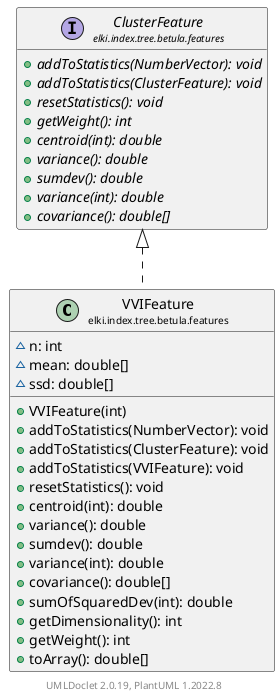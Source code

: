 @startuml
    remove .*\.(Instance|Par|Parameterizer|Factory)$
    set namespaceSeparator none
    hide empty fields
    hide empty methods

    class "<size:14>VVIFeature\n<size:10>elki.index.tree.betula.features" as elki.index.tree.betula.features.VVIFeature [[VVIFeature.html]] {
        ~n: int
        ~mean: double[]
        ~ssd: double[]
        +VVIFeature(int)
        +addToStatistics(NumberVector): void
        +addToStatistics(ClusterFeature): void
        +addToStatistics(VVIFeature): void
        +resetStatistics(): void
        +centroid(int): double
        +variance(): double
        +sumdev(): double
        +variance(int): double
        +covariance(): double[]
        +sumOfSquaredDev(int): double
        +getDimensionality(): int
        +getWeight(): int
        +toArray(): double[]
    }

    interface "<size:14>ClusterFeature\n<size:10>elki.index.tree.betula.features" as elki.index.tree.betula.features.ClusterFeature [[ClusterFeature.html]] {
        {abstract} +addToStatistics(NumberVector): void
        {abstract} +addToStatistics(ClusterFeature): void
        {abstract} +resetStatistics(): void
        {abstract} +getWeight(): int
        {abstract} +centroid(int): double
        {abstract} +variance(): double
        {abstract} +sumdev(): double
        {abstract} +variance(int): double
        {abstract} +covariance(): double[]
    }
    class "<size:14>VVIFeature.Factory\n<size:10>elki.index.tree.betula.features" as elki.index.tree.betula.features.VVIFeature.Factory [[VVIFeature.Factory.html]]

    elki.index.tree.betula.features.ClusterFeature <|.. elki.index.tree.betula.features.VVIFeature
    elki.index.tree.betula.features.VVIFeature +-- elki.index.tree.betula.features.VVIFeature.Factory

    center footer UMLDoclet 2.0.19, PlantUML 1.2022.8
@enduml
